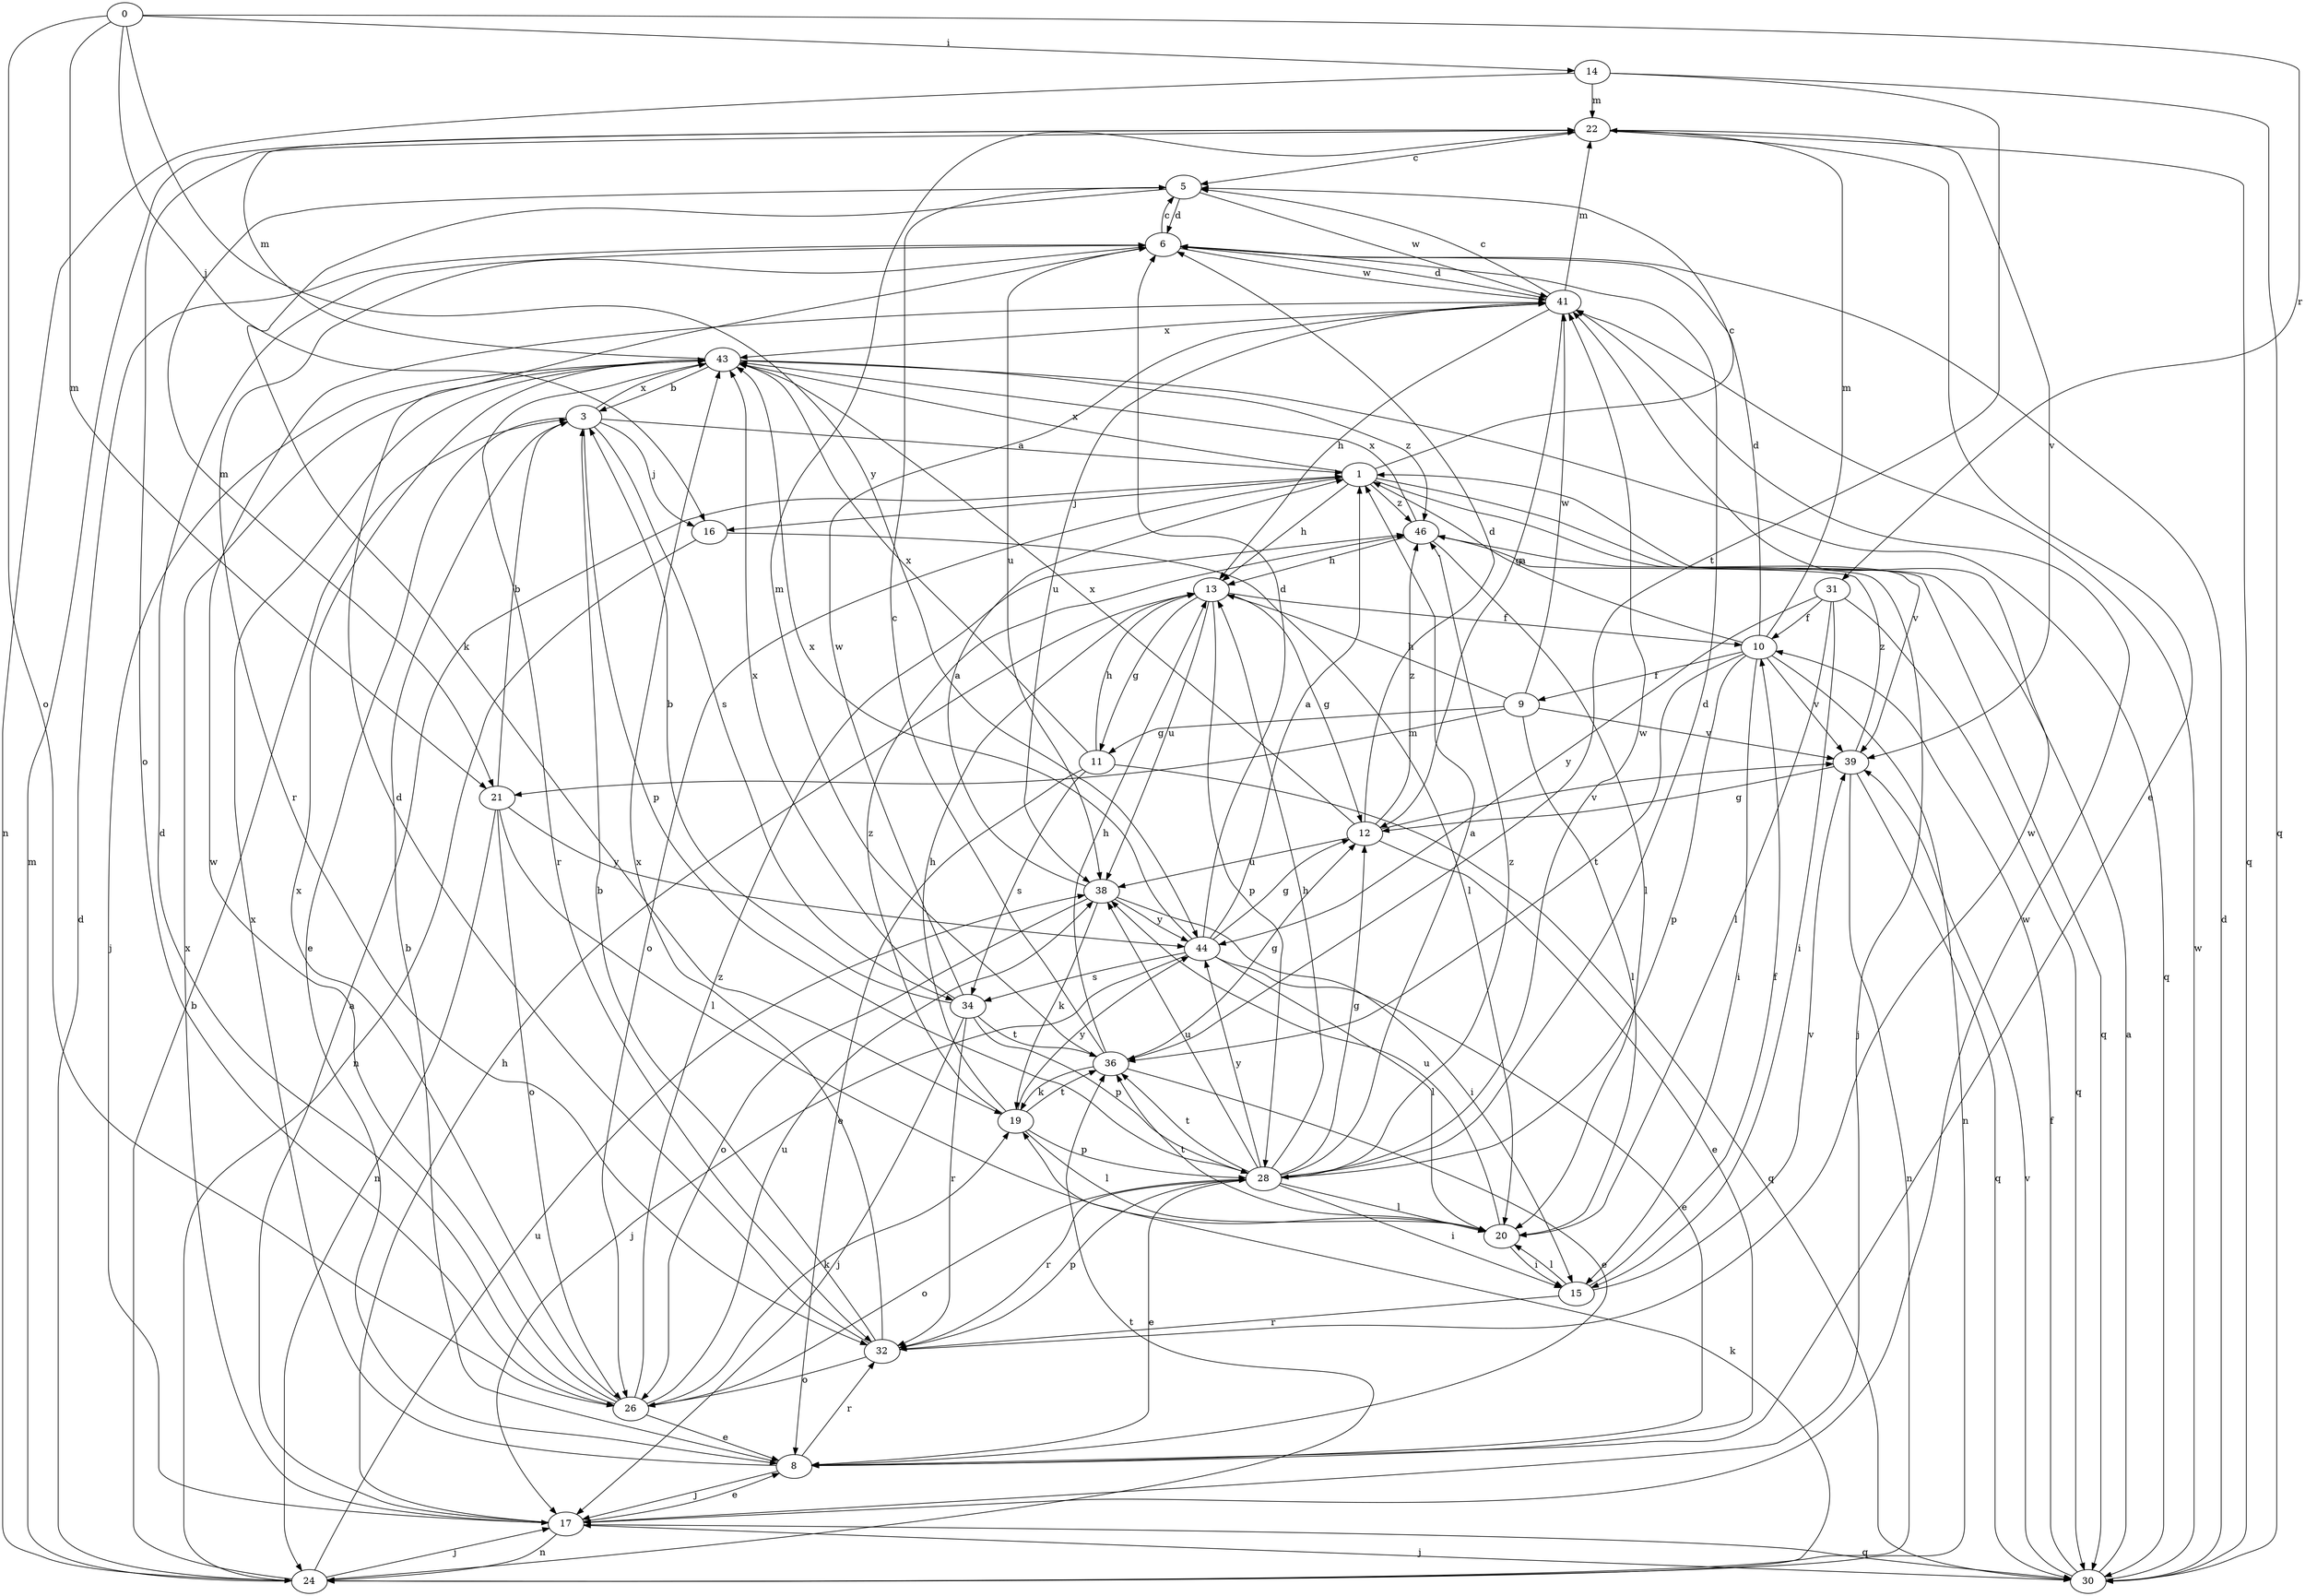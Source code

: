 strict digraph  {
0;
1;
3;
5;
6;
8;
9;
10;
11;
12;
13;
14;
15;
16;
17;
19;
20;
21;
22;
24;
26;
28;
30;
31;
32;
34;
36;
38;
39;
41;
43;
44;
46;
0 -> 14  [label=i];
0 -> 16  [label=j];
0 -> 21  [label=m];
0 -> 26  [label=o];
0 -> 31  [label=r];
0 -> 44  [label=y];
1 -> 5  [label=c];
1 -> 13  [label=h];
1 -> 16  [label=j];
1 -> 26  [label=o];
1 -> 30  [label=q];
1 -> 39  [label=v];
1 -> 43  [label=x];
1 -> 46  [label=z];
3 -> 1  [label=a];
3 -> 8  [label=e];
3 -> 16  [label=j];
3 -> 28  [label=p];
3 -> 34  [label=s];
3 -> 43  [label=x];
5 -> 6  [label=d];
5 -> 19  [label=k];
5 -> 21  [label=m];
5 -> 41  [label=w];
6 -> 5  [label=c];
6 -> 32  [label=r];
6 -> 38  [label=u];
6 -> 41  [label=w];
8 -> 3  [label=b];
8 -> 17  [label=j];
8 -> 32  [label=r];
8 -> 43  [label=x];
9 -> 11  [label=g];
9 -> 13  [label=h];
9 -> 20  [label=l];
9 -> 21  [label=m];
9 -> 39  [label=v];
9 -> 41  [label=w];
10 -> 1  [label=a];
10 -> 6  [label=d];
10 -> 9  [label=f];
10 -> 15  [label=i];
10 -> 22  [label=m];
10 -> 24  [label=n];
10 -> 28  [label=p];
10 -> 36  [label=t];
10 -> 39  [label=v];
11 -> 8  [label=e];
11 -> 13  [label=h];
11 -> 30  [label=q];
11 -> 34  [label=s];
11 -> 43  [label=x];
12 -> 6  [label=d];
12 -> 8  [label=e];
12 -> 38  [label=u];
12 -> 39  [label=v];
12 -> 43  [label=x];
12 -> 46  [label=z];
13 -> 10  [label=f];
13 -> 11  [label=g];
13 -> 12  [label=g];
13 -> 28  [label=p];
13 -> 38  [label=u];
14 -> 22  [label=m];
14 -> 24  [label=n];
14 -> 30  [label=q];
14 -> 36  [label=t];
15 -> 10  [label=f];
15 -> 20  [label=l];
15 -> 32  [label=r];
15 -> 39  [label=v];
16 -> 20  [label=l];
16 -> 24  [label=n];
17 -> 1  [label=a];
17 -> 8  [label=e];
17 -> 13  [label=h];
17 -> 24  [label=n];
17 -> 30  [label=q];
17 -> 41  [label=w];
17 -> 43  [label=x];
19 -> 13  [label=h];
19 -> 20  [label=l];
19 -> 28  [label=p];
19 -> 36  [label=t];
19 -> 44  [label=y];
19 -> 46  [label=z];
20 -> 15  [label=i];
20 -> 36  [label=t];
20 -> 38  [label=u];
21 -> 3  [label=b];
21 -> 20  [label=l];
21 -> 24  [label=n];
21 -> 26  [label=o];
21 -> 44  [label=y];
22 -> 5  [label=c];
22 -> 8  [label=e];
22 -> 26  [label=o];
22 -> 30  [label=q];
22 -> 39  [label=v];
24 -> 3  [label=b];
24 -> 6  [label=d];
24 -> 17  [label=j];
24 -> 19  [label=k];
24 -> 22  [label=m];
24 -> 36  [label=t];
24 -> 38  [label=u];
26 -> 6  [label=d];
26 -> 8  [label=e];
26 -> 19  [label=k];
26 -> 38  [label=u];
26 -> 41  [label=w];
26 -> 43  [label=x];
26 -> 46  [label=z];
28 -> 1  [label=a];
28 -> 6  [label=d];
28 -> 8  [label=e];
28 -> 12  [label=g];
28 -> 13  [label=h];
28 -> 15  [label=i];
28 -> 20  [label=l];
28 -> 26  [label=o];
28 -> 32  [label=r];
28 -> 36  [label=t];
28 -> 38  [label=u];
28 -> 41  [label=w];
28 -> 44  [label=y];
28 -> 46  [label=z];
30 -> 1  [label=a];
30 -> 6  [label=d];
30 -> 10  [label=f];
30 -> 17  [label=j];
30 -> 39  [label=v];
30 -> 41  [label=w];
31 -> 10  [label=f];
31 -> 15  [label=i];
31 -> 20  [label=l];
31 -> 30  [label=q];
31 -> 44  [label=y];
32 -> 3  [label=b];
32 -> 6  [label=d];
32 -> 26  [label=o];
32 -> 28  [label=p];
32 -> 41  [label=w];
32 -> 43  [label=x];
34 -> 3  [label=b];
34 -> 17  [label=j];
34 -> 28  [label=p];
34 -> 32  [label=r];
34 -> 36  [label=t];
34 -> 41  [label=w];
34 -> 43  [label=x];
36 -> 5  [label=c];
36 -> 8  [label=e];
36 -> 12  [label=g];
36 -> 13  [label=h];
36 -> 19  [label=k];
36 -> 22  [label=m];
38 -> 1  [label=a];
38 -> 15  [label=i];
38 -> 19  [label=k];
38 -> 26  [label=o];
38 -> 44  [label=y];
39 -> 12  [label=g];
39 -> 24  [label=n];
39 -> 30  [label=q];
39 -> 46  [label=z];
41 -> 5  [label=c];
41 -> 6  [label=d];
41 -> 12  [label=g];
41 -> 13  [label=h];
41 -> 22  [label=m];
41 -> 38  [label=u];
41 -> 43  [label=x];
43 -> 3  [label=b];
43 -> 17  [label=j];
43 -> 22  [label=m];
43 -> 30  [label=q];
43 -> 32  [label=r];
43 -> 46  [label=z];
44 -> 1  [label=a];
44 -> 6  [label=d];
44 -> 8  [label=e];
44 -> 12  [label=g];
44 -> 17  [label=j];
44 -> 20  [label=l];
44 -> 34  [label=s];
44 -> 43  [label=x];
46 -> 13  [label=h];
46 -> 17  [label=j];
46 -> 20  [label=l];
46 -> 43  [label=x];
}
